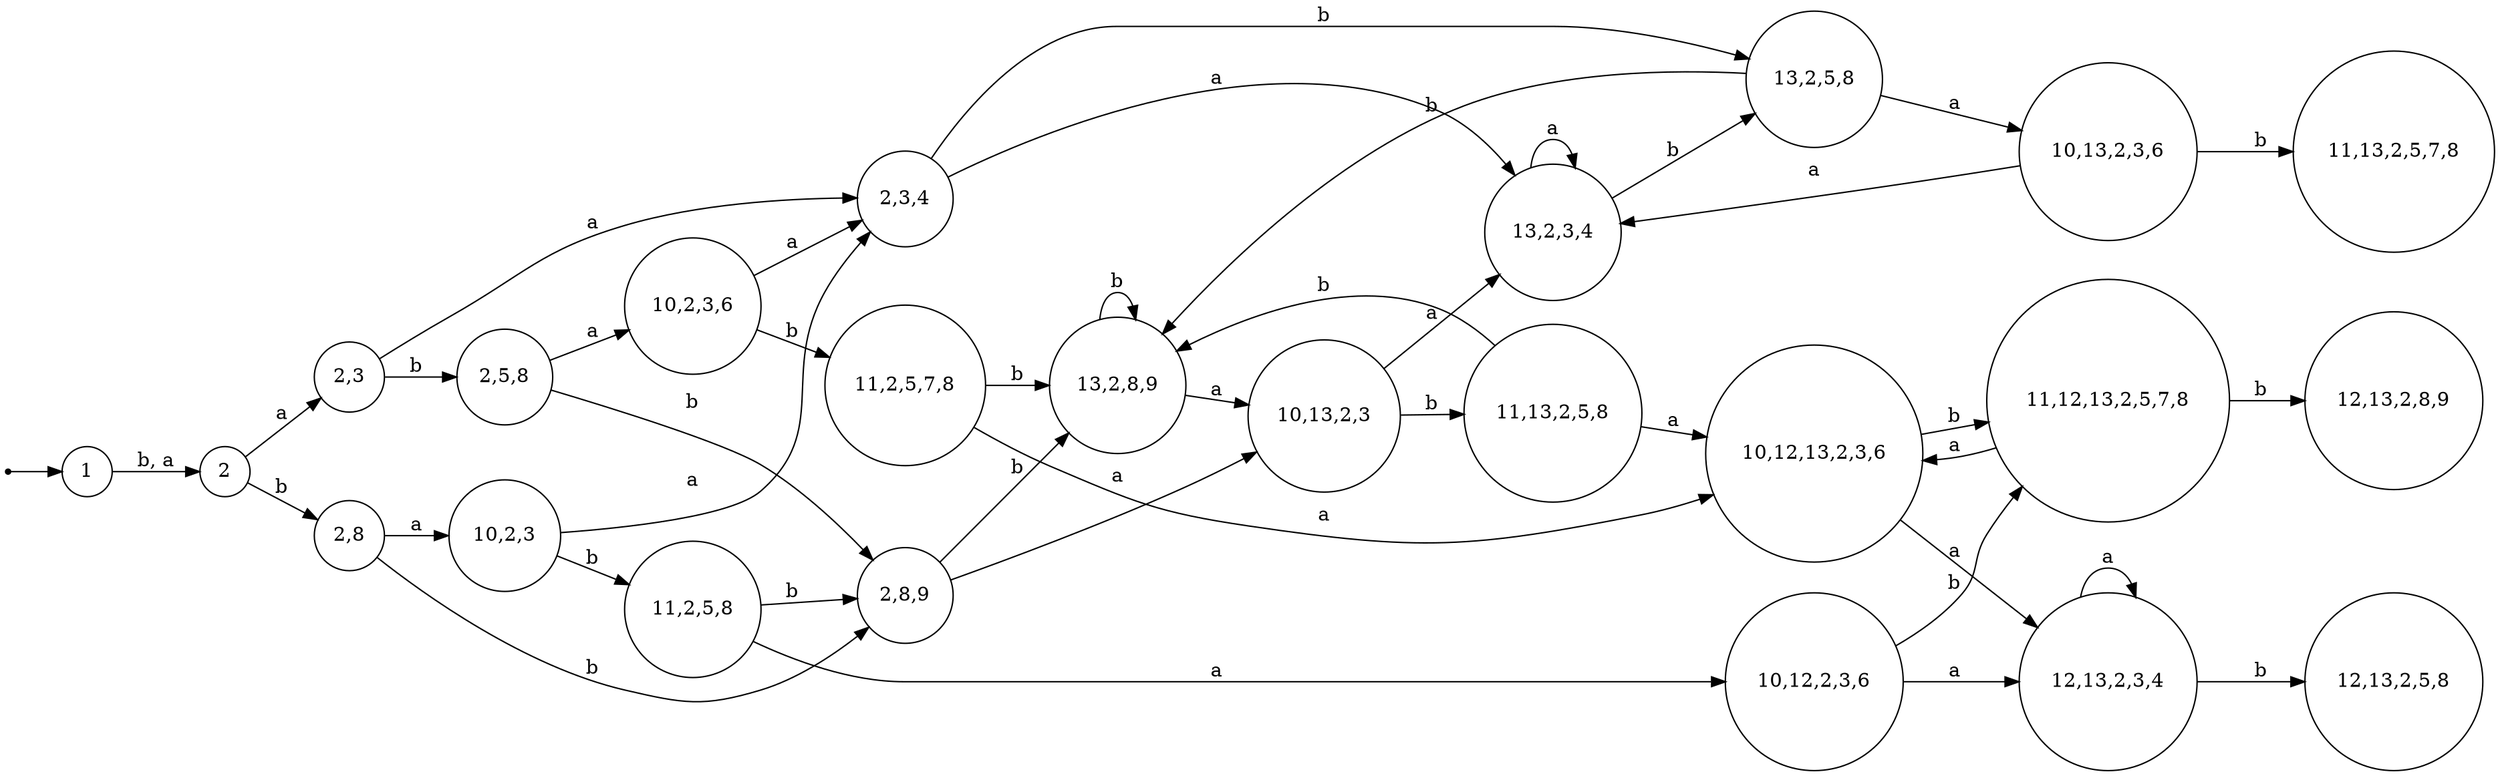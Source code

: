 digraph "NFA to DFA" {
	graph [rankdir=LR]
	node [shape=circle]
	0 [shape=point]
	0 -> 1
	1 -> 2 [label="b, a"]
	2 -> "2,8" [label=b]
	2 -> "2,3" [label=a]
	"2,8" -> "2,8,9" [label=b]
	"2,8" -> "10,2,3" [label=a]
	"2,3" -> "2,5,8" [label=b]
	"2,3" -> "2,3,4" [label=a]
	"2,8,9" -> "13,2,8,9" [label=b]
	"2,8,9" -> "10,13,2,3" [label=a]
	"10,2,3" -> "11,2,5,8" [label=b]
	"10,2,3" -> "2,3,4" [label=a]
	"2,5,8" -> "2,8,9" [label=b]
	"2,5,8" -> "10,2,3,6" [label=a]
	"2,3,4" -> "13,2,5,8" [label=b]
	"2,3,4" -> "13,2,3,4" [label=a]
	"13,2,8,9" -> "13,2,8,9" [label=b]
	"13,2,8,9" -> "10,13,2,3" [label=a]
	"10,13,2,3" -> "11,13,2,5,8" [label=b]
	"10,13,2,3" -> "13,2,3,4" [label=a]
	"11,2,5,8" -> "2,8,9" [label=b]
	"11,2,5,8" -> "10,12,2,3,6" [label=a]
	"10,2,3,6" -> "11,2,5,7,8" [label=b]
	"10,2,3,6" -> "2,3,4" [label=a]
	"13,2,5,8" -> "13,2,8,9" [label=b]
	"13,2,5,8" -> "10,13,2,3,6" [label=a]
	"13,2,3,4" -> "13,2,5,8" [label=b]
	"13,2,3,4" -> "13,2,3,4" [label=a]
	"11,13,2,5,8" -> "13,2,8,9" [label=b]
	"11,13,2,5,8" -> "10,12,13,2,3,6" [label=a]
	"10,12,2,3,6" -> "11,12,13,2,5,7,8" [label=b]
	"10,12,2,3,6" -> "12,13,2,3,4" [label=a]
	"11,2,5,7,8" -> "13,2,8,9" [label=b]
	"11,2,5,7,8" -> "10,12,13,2,3,6" [label=a]
	"10,13,2,3,6" -> "11,13,2,5,7,8" [label=b]
	"10,13,2,3,6" -> "13,2,3,4" [label=a]
	"10,12,13,2,3,6" -> "11,12,13,2,5,7,8" [label=b]
	"10,12,13,2,3,6" -> "12,13,2,3,4" [label=a]
	"11,12,13,2,5,7,8" -> "12,13,2,8,9" [label=b]
	"11,12,13,2,5,7,8" -> "10,12,13,2,3,6" [label=a]
	"12,13,2,3,4" -> "12,13,2,5,8" [label=b]
	"12,13,2,3,4" -> "12,13,2,3,4" [label=a]
}
